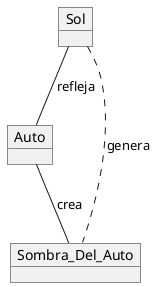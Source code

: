 @startuml
object "Sol" as Luz
object "Auto" as Objeto
object "Sombra_Del_Auto" as Sombra

Luz -- Objeto:refleja
Objeto -- Sombra:crea
Luz .. Sombra:genera
@enduml

